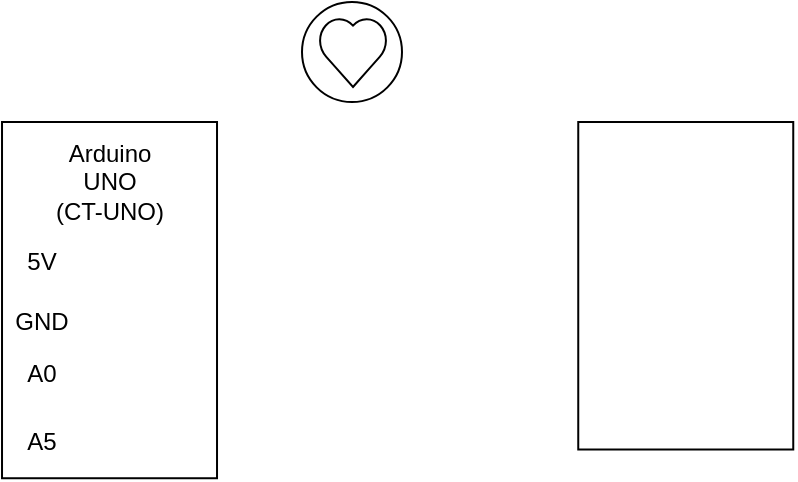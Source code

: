 <mxfile version="14.2.4" type="github">
  <diagram id="IC0btcQ9QRisk_WDCUW8" name="Page-1">
    <mxGraphModel dx="1278" dy="548" grid="1" gridSize="10" guides="1" tooltips="1" connect="1" arrows="1" fold="1" page="1" pageScale="1" pageWidth="850" pageHeight="1100" math="0" shadow="0">
      <root>
        <mxCell id="0" />
        <mxCell id="1" parent="0" />
        <mxCell id="RHKQV4-hc4CMiXiyHf8G-5" value="" style="rounded=0;whiteSpace=wrap;html=1;rotation=90;" vertex="1" parent="1">
          <mxGeometry x="34.7" y="125.31" width="178.12" height="107.5" as="geometry" />
        </mxCell>
        <mxCell id="RHKQV4-hc4CMiXiyHf8G-6" value="" style="ellipse;whiteSpace=wrap;html=1;aspect=fixed;" vertex="1" parent="1">
          <mxGeometry x="220" y="30" width="50" height="50" as="geometry" />
        </mxCell>
        <mxCell id="RHKQV4-hc4CMiXiyHf8G-7" value="" style="verticalLabelPosition=bottom;verticalAlign=top;html=1;shape=mxgraph.basic.heart" vertex="1" parent="1">
          <mxGeometry x="228" y="37.5" width="35" height="35" as="geometry" />
        </mxCell>
        <mxCell id="RHKQV4-hc4CMiXiyHf8G-9" value="" style="rounded=0;whiteSpace=wrap;html=1;rotation=90;" vertex="1" parent="1">
          <mxGeometry x="330" y="118.13" width="163.75" height="107.5" as="geometry" />
        </mxCell>
        <mxCell id="RHKQV4-hc4CMiXiyHf8G-10" value="A5" style="text;html=1;strokeColor=none;fillColor=none;align=center;verticalAlign=middle;whiteSpace=wrap;rounded=0;" vertex="1" parent="1">
          <mxGeometry x="70" y="240" width="40" height="20" as="geometry" />
        </mxCell>
        <mxCell id="RHKQV4-hc4CMiXiyHf8G-11" value="A0" style="text;html=1;strokeColor=none;fillColor=none;align=center;verticalAlign=middle;whiteSpace=wrap;rounded=0;" vertex="1" parent="1">
          <mxGeometry x="70" y="205.63" width="40" height="20" as="geometry" />
        </mxCell>
        <mxCell id="RHKQV4-hc4CMiXiyHf8G-12" value="Arduino UNO&lt;br&gt;(CT-UNO)" style="text;html=1;strokeColor=none;fillColor=none;align=center;verticalAlign=middle;whiteSpace=wrap;rounded=0;" vertex="1" parent="1">
          <mxGeometry x="88.76" y="110" width="70" height="20" as="geometry" />
        </mxCell>
        <mxCell id="RHKQV4-hc4CMiXiyHf8G-13" value="GND" style="text;html=1;strokeColor=none;fillColor=none;align=center;verticalAlign=middle;whiteSpace=wrap;rounded=0;" vertex="1" parent="1">
          <mxGeometry x="70" y="180" width="40" height="20" as="geometry" />
        </mxCell>
        <mxCell id="RHKQV4-hc4CMiXiyHf8G-14" value="5V" style="text;html=1;strokeColor=none;fillColor=none;align=center;verticalAlign=middle;whiteSpace=wrap;rounded=0;" vertex="1" parent="1">
          <mxGeometry x="70" y="150" width="40" height="20" as="geometry" />
        </mxCell>
      </root>
    </mxGraphModel>
  </diagram>
</mxfile>
